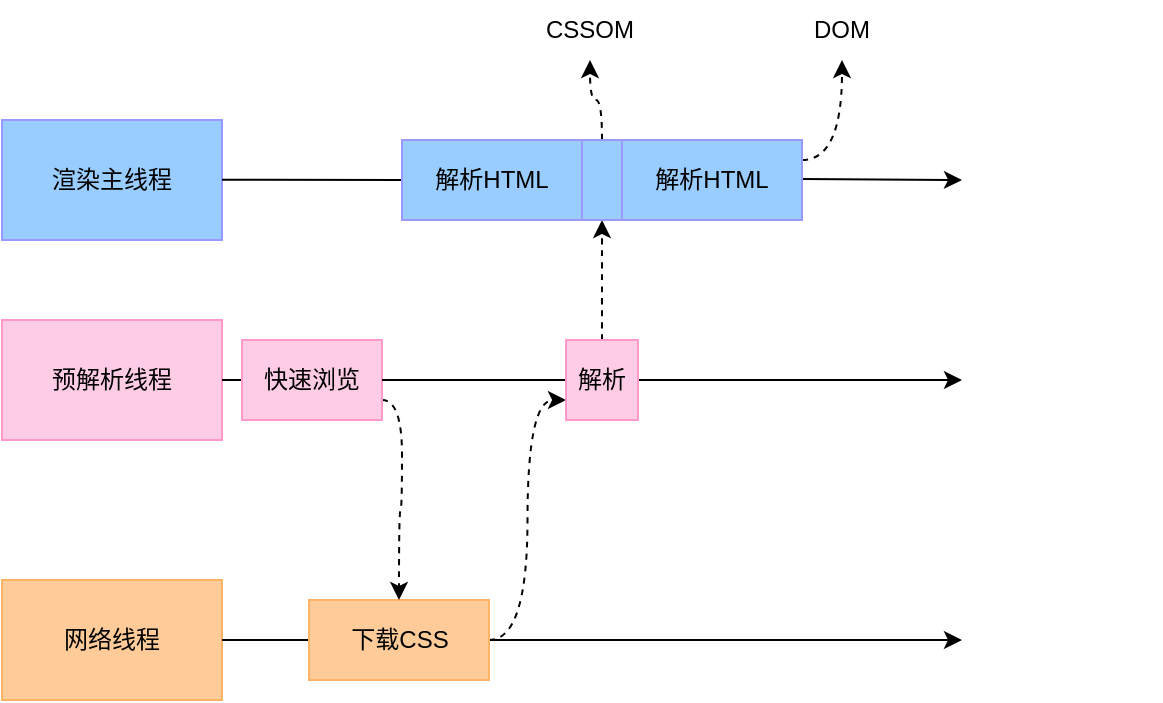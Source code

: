 <mxfile>
    <diagram id="m9e5_AxYk2Y15cNEP2ss" name="第 1 页">
        <mxGraphModel dx="855" dy="536" grid="1" gridSize="10" guides="1" tooltips="1" connect="1" arrows="1" fold="1" page="1" pageScale="1" pageWidth="827" pageHeight="1169" background="#ffffff" math="0" shadow="0">
            <root>
                <mxCell id="0"/>
                <mxCell id="1" parent="0"/>
                <mxCell id="25" value="" style="endArrow=classic;html=1;fontColor=#000000;strokeColor=#000000;startArrow=none;" parent="1" edge="1">
                    <mxGeometry width="50" height="50" relative="1" as="geometry">
                        <mxPoint x="480" y="139.5" as="sourcePoint"/>
                        <mxPoint x="560" y="140" as="targetPoint"/>
                    </mxGeometry>
                </mxCell>
                <mxCell id="2" value="预解析线程" style="rounded=0;whiteSpace=wrap;html=1;fillColor=#FFCCE6;fontColor=#000000;strokeColor=#FF99CC;" parent="1" vertex="1">
                    <mxGeometry x="80" y="210" width="110" height="60" as="geometry"/>
                </mxCell>
                <mxCell id="10" value="渲染主线程" style="rounded=0;whiteSpace=wrap;html=1;fontColor=#000000;fillColor=#99CCFF;strokeColor=#9999FF;" parent="1" vertex="1">
                    <mxGeometry x="80" y="110" width="110" height="60" as="geometry"/>
                </mxCell>
                <mxCell id="20" value="网络线程" style="rounded=0;whiteSpace=wrap;html=1;fillColor=#FFCC99;fontColor=#000000;strokeColor=#FFB366;" parent="1" vertex="1">
                    <mxGeometry x="80" y="340" width="110" height="60" as="geometry"/>
                </mxCell>
                <mxCell id="22" value="" style="endArrow=classic;html=1;fontColor=#000000;strokeColor=#000000;startArrow=none;" parent="1" source="29" edge="1">
                    <mxGeometry width="50" height="50" relative="1" as="geometry">
                        <mxPoint x="349" y="239.5" as="sourcePoint"/>
                        <mxPoint x="560" y="240" as="targetPoint"/>
                    </mxGeometry>
                </mxCell>
                <mxCell id="26" value="CSSOM" style="text;html=1;strokeColor=none;fillColor=none;align=center;verticalAlign=middle;whiteSpace=wrap;rounded=0;fontColor=#000000;" parent="1" vertex="1">
                    <mxGeometry x="344" y="50" width="60" height="30" as="geometry"/>
                </mxCell>
                <mxCell id="28" value="DOM" style="text;html=1;strokeColor=none;fillColor=none;align=center;verticalAlign=middle;whiteSpace=wrap;rounded=0;fontColor=#000000;" parent="1" vertex="1">
                    <mxGeometry x="470" y="50" width="60" height="30" as="geometry"/>
                </mxCell>
                <mxCell id="30" value="" style="endArrow=classic;html=1;fontColor=#000000;strokeColor=#000000;endFill=1;" parent="1" source="20" edge="1">
                    <mxGeometry width="50" height="50" relative="1" as="geometry">
                        <mxPoint x="190" y="370" as="sourcePoint"/>
                        <mxPoint x="560" y="370" as="targetPoint"/>
                    </mxGeometry>
                </mxCell>
                <mxCell id="35" style="edgeStyle=orthogonalEdgeStyle;curved=1;html=1;entryX=0;entryY=0.75;entryDx=0;entryDy=0;dashed=1;strokeColor=#000000;fontColor=#000000;" parent="1" source="21" target="29" edge="1">
                    <mxGeometry relative="1" as="geometry"/>
                </mxCell>
                <mxCell id="21" value="下载CSS" style="rounded=0;whiteSpace=wrap;html=1;fontColor=#000000;fillColor=#FFCC99;strokeColor=#FFB366;" parent="1" vertex="1">
                    <mxGeometry x="233.5" y="350" width="90" height="40" as="geometry"/>
                </mxCell>
                <mxCell id="31" value="" style="endArrow=none;html=1;fontColor=#000000;strokeColor=#000000;" parent="1" source="2" target="3" edge="1">
                    <mxGeometry width="50" height="50" relative="1" as="geometry">
                        <mxPoint x="190" y="239.923" as="sourcePoint"/>
                        <mxPoint x="490" y="239.5" as="targetPoint"/>
                    </mxGeometry>
                </mxCell>
                <mxCell id="32" style="edgeStyle=orthogonalEdgeStyle;html=1;entryX=0.5;entryY=0;entryDx=0;entryDy=0;fontColor=#000000;curved=1;strokeColor=#000000;dashed=1;exitX=1;exitY=0.75;exitDx=0;exitDy=0;" parent="1" source="3" target="21" edge="1">
                    <mxGeometry relative="1" as="geometry"/>
                </mxCell>
                <mxCell id="3" value="快速浏览" style="rounded=0;whiteSpace=wrap;html=1;fontColor=#000000;fillColor=#FFCCE6;strokeColor=#FF99CC;" parent="1" vertex="1">
                    <mxGeometry x="200" y="220" width="70" height="40" as="geometry"/>
                </mxCell>
                <mxCell id="34" value="" style="endArrow=none;html=1;fontColor=#000000;strokeColor=#000000;startArrow=none;" parent="1" source="3" target="29" edge="1">
                    <mxGeometry width="50" height="50" relative="1" as="geometry">
                        <mxPoint x="270" y="239.931" as="sourcePoint"/>
                        <mxPoint x="490" y="239.5" as="targetPoint"/>
                    </mxGeometry>
                </mxCell>
                <mxCell id="41" style="edgeStyle=orthogonalEdgeStyle;curved=1;html=1;entryX=0.5;entryY=1;entryDx=0;entryDy=0;dashed=1;strokeColor=#000000;fontColor=#000000;" parent="1" source="29" target="39" edge="1">
                    <mxGeometry relative="1" as="geometry"/>
                </mxCell>
                <mxCell id="29" value="解析" style="rounded=0;whiteSpace=wrap;html=1;fontColor=#000000;fillColor=#FFCCE6;strokeColor=#FF99CC;" parent="1" vertex="1">
                    <mxGeometry x="362" y="220" width="36" height="40" as="geometry"/>
                </mxCell>
                <mxCell id="36" value="" style="endArrow=none;html=1;fontColor=#000000;strokeColor=#000000;" parent="1" target="16" edge="1">
                    <mxGeometry width="50" height="50" relative="1" as="geometry">
                        <mxPoint x="190" y="139.923" as="sourcePoint"/>
                        <mxPoint x="530" y="140" as="targetPoint"/>
                    </mxGeometry>
                </mxCell>
                <mxCell id="16" value="解析HTML" style="rounded=0;whiteSpace=wrap;html=1;fontColor=#000000;fillColor=#99CCFF;strokeColor=#9999FF;" parent="1" vertex="1">
                    <mxGeometry x="280" y="120" width="90" height="40" as="geometry"/>
                </mxCell>
                <mxCell id="37" value="" style="endArrow=none;html=1;fontColor=#000000;strokeColor=#000000;startArrow=none;" parent="1" source="16" target="23" edge="1">
                    <mxGeometry width="50" height="50" relative="1" as="geometry">
                        <mxPoint x="400" y="140" as="sourcePoint"/>
                        <mxPoint x="640" y="140" as="targetPoint"/>
                    </mxGeometry>
                </mxCell>
                <mxCell id="43" style="edgeStyle=orthogonalEdgeStyle;curved=1;html=1;entryX=0.5;entryY=1;entryDx=0;entryDy=0;dashed=1;strokeColor=#000000;fontColor=#000000;exitX=1;exitY=0.25;exitDx=0;exitDy=0;" parent="1" source="23" target="28" edge="1">
                    <mxGeometry relative="1" as="geometry"/>
                </mxCell>
                <mxCell id="23" value="解析HTML" style="rounded=0;whiteSpace=wrap;html=1;fontColor=#000000;fillColor=#99CCFF;strokeColor=#9999FF;" parent="1" vertex="1">
                    <mxGeometry x="390" y="120" width="90" height="40" as="geometry"/>
                </mxCell>
                <mxCell id="42" style="edgeStyle=orthogonalEdgeStyle;curved=1;html=1;dashed=1;strokeColor=#000000;fontColor=#000000;" parent="1" source="39" target="26" edge="1">
                    <mxGeometry relative="1" as="geometry"/>
                </mxCell>
                <mxCell id="39" value="" style="rounded=0;whiteSpace=wrap;html=1;fontColor=#000000;fillColor=#99CCFF;strokeColor=#9999FF;" parent="1" vertex="1">
                    <mxGeometry x="370" y="120" width="20" height="40" as="geometry"/>
                </mxCell>
                <mxCell id="58" value="" style="endArrow=none;html=1;fontColor=#000000;strokeColor=#000000;startArrow=none;" parent="1" edge="1">
                    <mxGeometry width="50" height="50" relative="1" as="geometry">
                        <mxPoint x="658" y="140" as="sourcePoint"/>
                        <mxPoint x="658" y="140" as="targetPoint"/>
                    </mxGeometry>
                </mxCell>
            </root>
        </mxGraphModel>
    </diagram>
</mxfile>